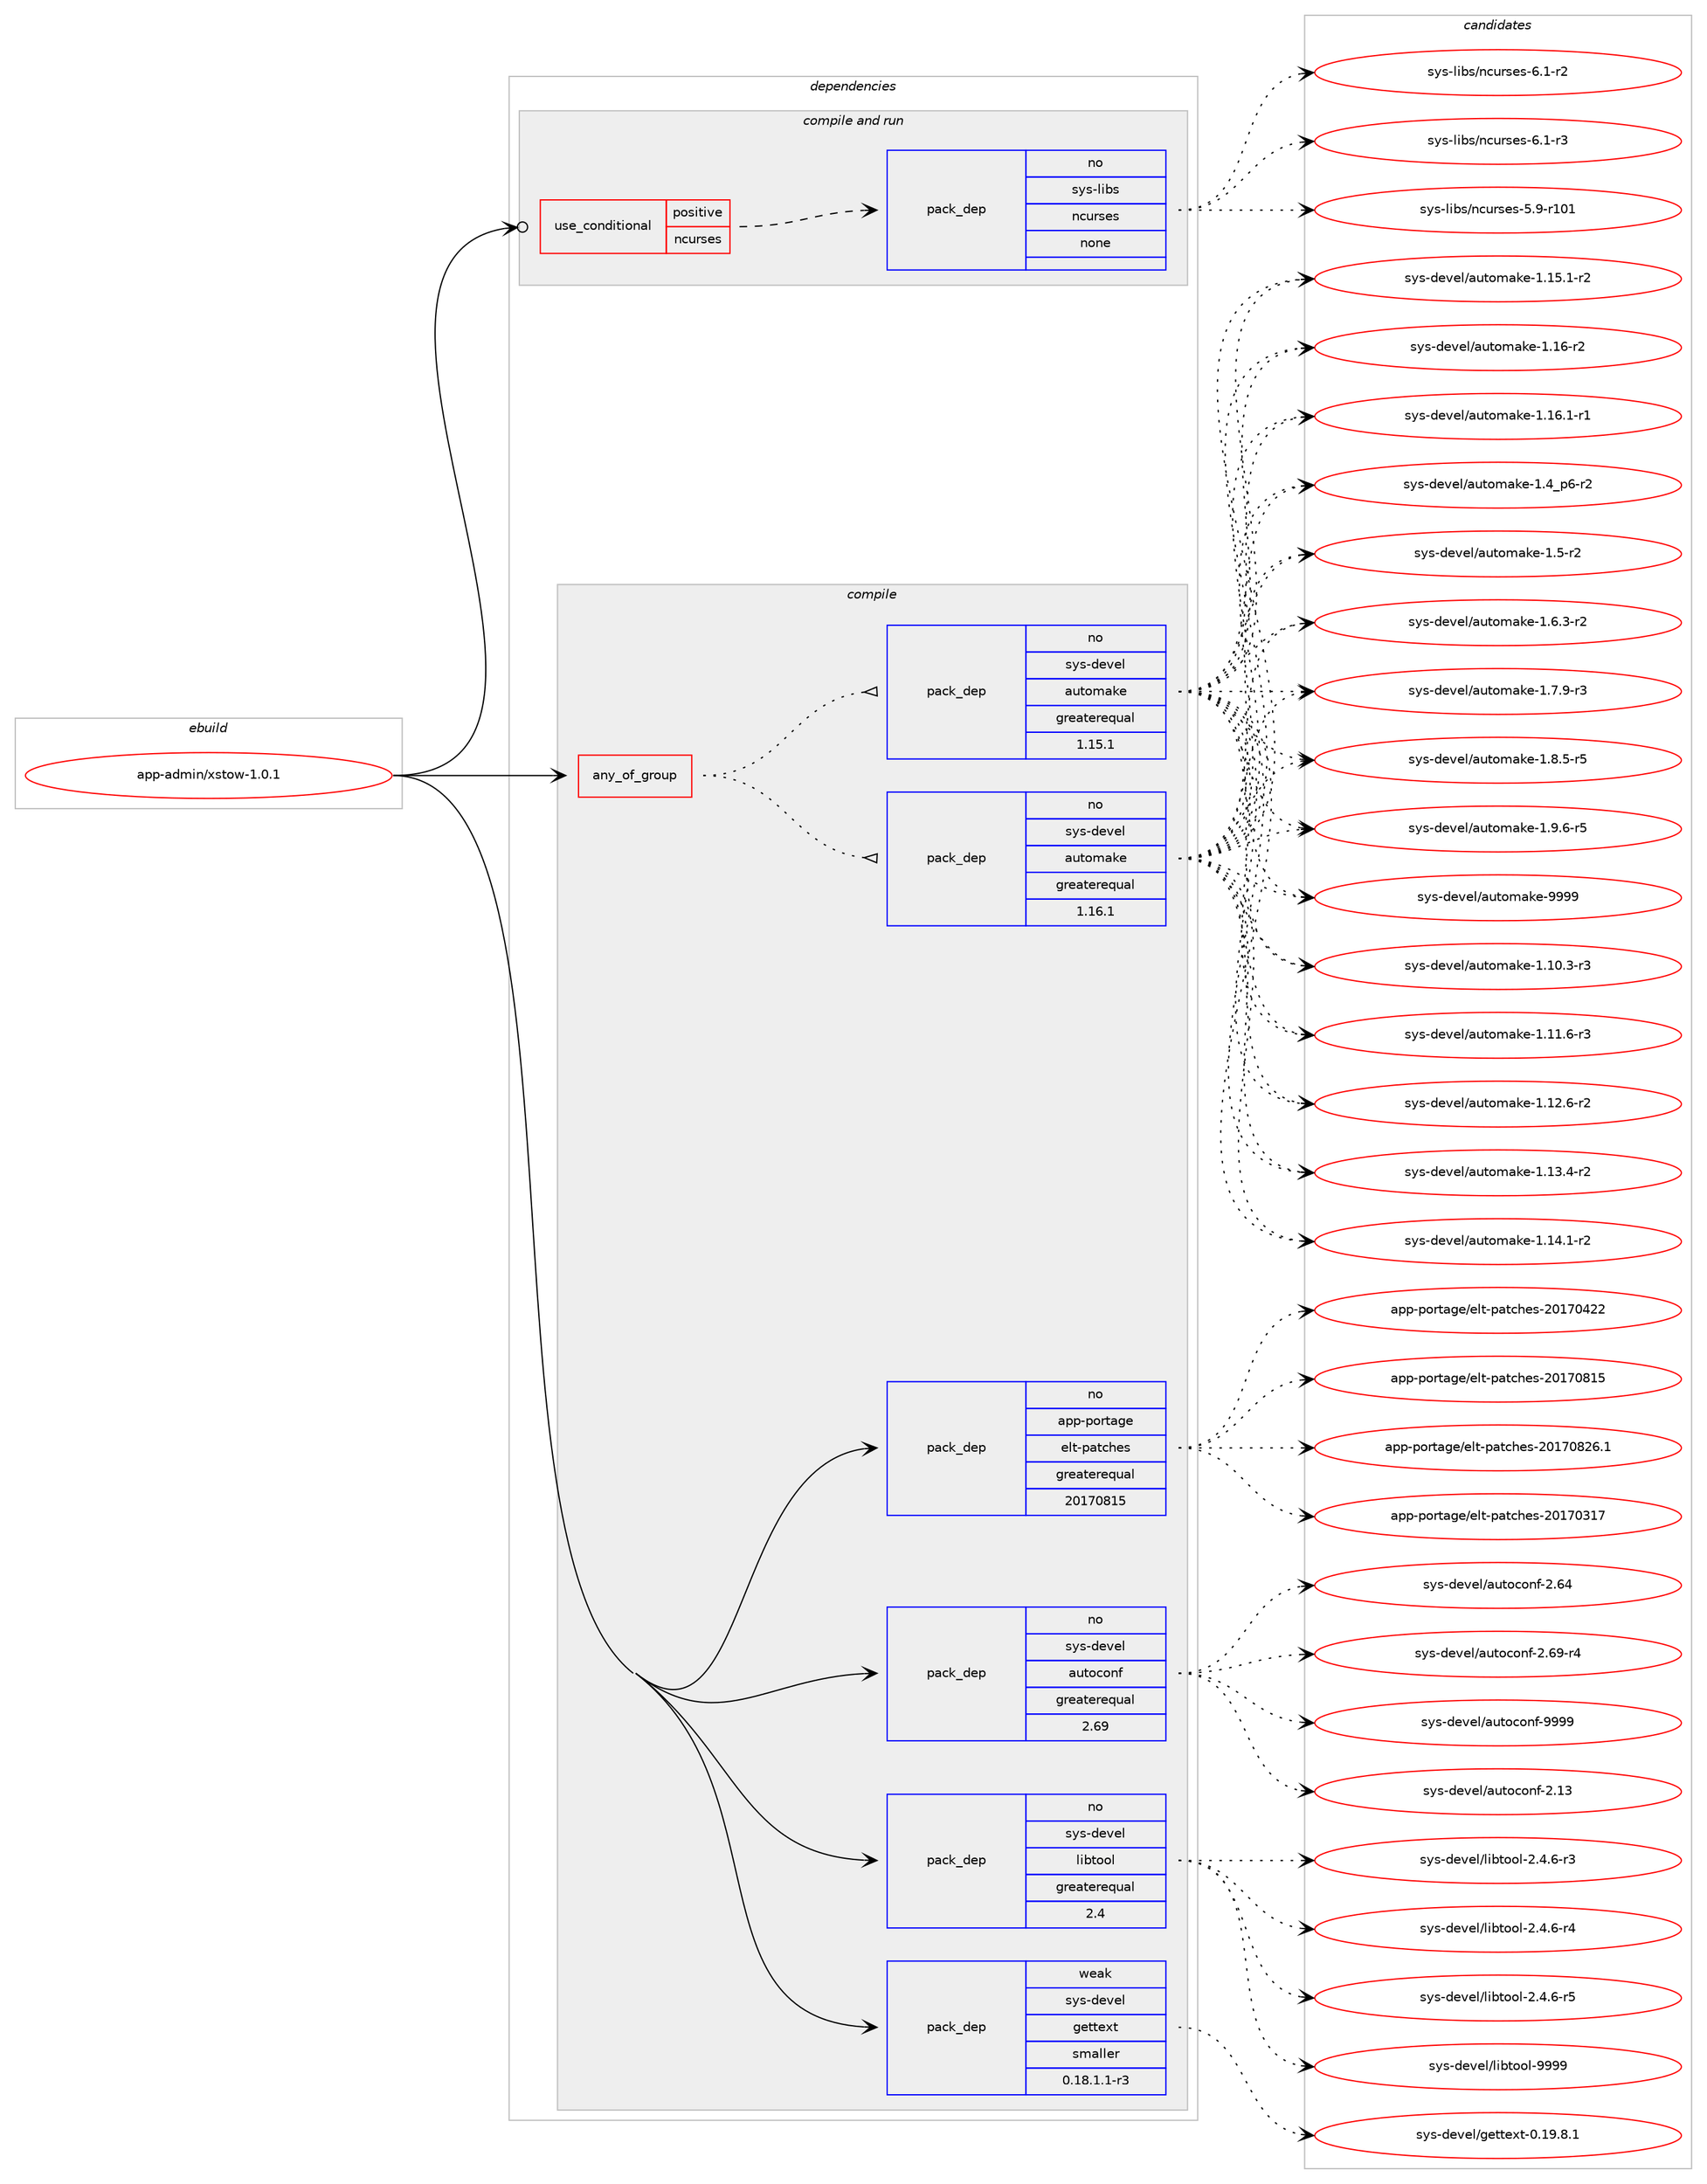 digraph prolog {

# *************
# Graph options
# *************

newrank=true;
concentrate=true;
compound=true;
graph [rankdir=LR,fontname=Helvetica,fontsize=10,ranksep=1.5];#, ranksep=2.5, nodesep=0.2];
edge  [arrowhead=vee];
node  [fontname=Helvetica,fontsize=10];

# **********
# The ebuild
# **********

subgraph cluster_leftcol {
color=gray;
rank=same;
label=<<i>ebuild</i>>;
id [label="app-admin/xstow-1.0.1", color=red, width=4, href="../app-admin/xstow-1.0.1.svg"];
}

# ****************
# The dependencies
# ****************

subgraph cluster_midcol {
color=gray;
label=<<i>dependencies</i>>;
subgraph cluster_compile {
fillcolor="#eeeeee";
style=filled;
label=<<i>compile</i>>;
subgraph any71 {
dependency1867 [label=<<TABLE BORDER="0" CELLBORDER="1" CELLSPACING="0" CELLPADDING="4"><TR><TD CELLPADDING="10">any_of_group</TD></TR></TABLE>>, shape=none, color=red];subgraph pack1493 {
dependency1868 [label=<<TABLE BORDER="0" CELLBORDER="1" CELLSPACING="0" CELLPADDING="4" WIDTH="220"><TR><TD ROWSPAN="6" CELLPADDING="30">pack_dep</TD></TR><TR><TD WIDTH="110">no</TD></TR><TR><TD>sys-devel</TD></TR><TR><TD>automake</TD></TR><TR><TD>greaterequal</TD></TR><TR><TD>1.16.1</TD></TR></TABLE>>, shape=none, color=blue];
}
dependency1867:e -> dependency1868:w [weight=20,style="dotted",arrowhead="oinv"];
subgraph pack1494 {
dependency1869 [label=<<TABLE BORDER="0" CELLBORDER="1" CELLSPACING="0" CELLPADDING="4" WIDTH="220"><TR><TD ROWSPAN="6" CELLPADDING="30">pack_dep</TD></TR><TR><TD WIDTH="110">no</TD></TR><TR><TD>sys-devel</TD></TR><TR><TD>automake</TD></TR><TR><TD>greaterequal</TD></TR><TR><TD>1.15.1</TD></TR></TABLE>>, shape=none, color=blue];
}
dependency1867:e -> dependency1869:w [weight=20,style="dotted",arrowhead="oinv"];
}
id:e -> dependency1867:w [weight=20,style="solid",arrowhead="vee"];
subgraph pack1495 {
dependency1870 [label=<<TABLE BORDER="0" CELLBORDER="1" CELLSPACING="0" CELLPADDING="4" WIDTH="220"><TR><TD ROWSPAN="6" CELLPADDING="30">pack_dep</TD></TR><TR><TD WIDTH="110">no</TD></TR><TR><TD>app-portage</TD></TR><TR><TD>elt-patches</TD></TR><TR><TD>greaterequal</TD></TR><TR><TD>20170815</TD></TR></TABLE>>, shape=none, color=blue];
}
id:e -> dependency1870:w [weight=20,style="solid",arrowhead="vee"];
subgraph pack1496 {
dependency1871 [label=<<TABLE BORDER="0" CELLBORDER="1" CELLSPACING="0" CELLPADDING="4" WIDTH="220"><TR><TD ROWSPAN="6" CELLPADDING="30">pack_dep</TD></TR><TR><TD WIDTH="110">no</TD></TR><TR><TD>sys-devel</TD></TR><TR><TD>autoconf</TD></TR><TR><TD>greaterequal</TD></TR><TR><TD>2.69</TD></TR></TABLE>>, shape=none, color=blue];
}
id:e -> dependency1871:w [weight=20,style="solid",arrowhead="vee"];
subgraph pack1497 {
dependency1872 [label=<<TABLE BORDER="0" CELLBORDER="1" CELLSPACING="0" CELLPADDING="4" WIDTH="220"><TR><TD ROWSPAN="6" CELLPADDING="30">pack_dep</TD></TR><TR><TD WIDTH="110">no</TD></TR><TR><TD>sys-devel</TD></TR><TR><TD>libtool</TD></TR><TR><TD>greaterequal</TD></TR><TR><TD>2.4</TD></TR></TABLE>>, shape=none, color=blue];
}
id:e -> dependency1872:w [weight=20,style="solid",arrowhead="vee"];
subgraph pack1498 {
dependency1873 [label=<<TABLE BORDER="0" CELLBORDER="1" CELLSPACING="0" CELLPADDING="4" WIDTH="220"><TR><TD ROWSPAN="6" CELLPADDING="30">pack_dep</TD></TR><TR><TD WIDTH="110">weak</TD></TR><TR><TD>sys-devel</TD></TR><TR><TD>gettext</TD></TR><TR><TD>smaller</TD></TR><TR><TD>0.18.1.1-r3</TD></TR></TABLE>>, shape=none, color=blue];
}
id:e -> dependency1873:w [weight=20,style="solid",arrowhead="vee"];
}
subgraph cluster_compileandrun {
fillcolor="#eeeeee";
style=filled;
label=<<i>compile and run</i>>;
subgraph cond297 {
dependency1874 [label=<<TABLE BORDER="0" CELLBORDER="1" CELLSPACING="0" CELLPADDING="4"><TR><TD ROWSPAN="3" CELLPADDING="10">use_conditional</TD></TR><TR><TD>positive</TD></TR><TR><TD>ncurses</TD></TR></TABLE>>, shape=none, color=red];
subgraph pack1499 {
dependency1875 [label=<<TABLE BORDER="0" CELLBORDER="1" CELLSPACING="0" CELLPADDING="4" WIDTH="220"><TR><TD ROWSPAN="6" CELLPADDING="30">pack_dep</TD></TR><TR><TD WIDTH="110">no</TD></TR><TR><TD>sys-libs</TD></TR><TR><TD>ncurses</TD></TR><TR><TD>none</TD></TR><TR><TD></TD></TR></TABLE>>, shape=none, color=blue];
}
dependency1874:e -> dependency1875:w [weight=20,style="dashed",arrowhead="vee"];
}
id:e -> dependency1874:w [weight=20,style="solid",arrowhead="odotvee"];
}
subgraph cluster_run {
fillcolor="#eeeeee";
style=filled;
label=<<i>run</i>>;
}
}

# **************
# The candidates
# **************

subgraph cluster_choices {
rank=same;
color=gray;
label=<<i>candidates</i>>;

subgraph choice1493 {
color=black;
nodesep=1;
choice11512111545100101118101108479711711611110997107101454946494846514511451 [label="sys-devel/automake-1.10.3-r3", color=red, width=4,href="../sys-devel/automake-1.10.3-r3.svg"];
choice11512111545100101118101108479711711611110997107101454946494946544511451 [label="sys-devel/automake-1.11.6-r3", color=red, width=4,href="../sys-devel/automake-1.11.6-r3.svg"];
choice11512111545100101118101108479711711611110997107101454946495046544511450 [label="sys-devel/automake-1.12.6-r2", color=red, width=4,href="../sys-devel/automake-1.12.6-r2.svg"];
choice11512111545100101118101108479711711611110997107101454946495146524511450 [label="sys-devel/automake-1.13.4-r2", color=red, width=4,href="../sys-devel/automake-1.13.4-r2.svg"];
choice11512111545100101118101108479711711611110997107101454946495246494511450 [label="sys-devel/automake-1.14.1-r2", color=red, width=4,href="../sys-devel/automake-1.14.1-r2.svg"];
choice11512111545100101118101108479711711611110997107101454946495346494511450 [label="sys-devel/automake-1.15.1-r2", color=red, width=4,href="../sys-devel/automake-1.15.1-r2.svg"];
choice1151211154510010111810110847971171161111099710710145494649544511450 [label="sys-devel/automake-1.16-r2", color=red, width=4,href="../sys-devel/automake-1.16-r2.svg"];
choice11512111545100101118101108479711711611110997107101454946495446494511449 [label="sys-devel/automake-1.16.1-r1", color=red, width=4,href="../sys-devel/automake-1.16.1-r1.svg"];
choice115121115451001011181011084797117116111109971071014549465295112544511450 [label="sys-devel/automake-1.4_p6-r2", color=red, width=4,href="../sys-devel/automake-1.4_p6-r2.svg"];
choice11512111545100101118101108479711711611110997107101454946534511450 [label="sys-devel/automake-1.5-r2", color=red, width=4,href="../sys-devel/automake-1.5-r2.svg"];
choice115121115451001011181011084797117116111109971071014549465446514511450 [label="sys-devel/automake-1.6.3-r2", color=red, width=4,href="../sys-devel/automake-1.6.3-r2.svg"];
choice115121115451001011181011084797117116111109971071014549465546574511451 [label="sys-devel/automake-1.7.9-r3", color=red, width=4,href="../sys-devel/automake-1.7.9-r3.svg"];
choice115121115451001011181011084797117116111109971071014549465646534511453 [label="sys-devel/automake-1.8.5-r5", color=red, width=4,href="../sys-devel/automake-1.8.5-r5.svg"];
choice115121115451001011181011084797117116111109971071014549465746544511453 [label="sys-devel/automake-1.9.6-r5", color=red, width=4,href="../sys-devel/automake-1.9.6-r5.svg"];
choice115121115451001011181011084797117116111109971071014557575757 [label="sys-devel/automake-9999", color=red, width=4,href="../sys-devel/automake-9999.svg"];
dependency1868:e -> choice11512111545100101118101108479711711611110997107101454946494846514511451:w [style=dotted,weight="100"];
dependency1868:e -> choice11512111545100101118101108479711711611110997107101454946494946544511451:w [style=dotted,weight="100"];
dependency1868:e -> choice11512111545100101118101108479711711611110997107101454946495046544511450:w [style=dotted,weight="100"];
dependency1868:e -> choice11512111545100101118101108479711711611110997107101454946495146524511450:w [style=dotted,weight="100"];
dependency1868:e -> choice11512111545100101118101108479711711611110997107101454946495246494511450:w [style=dotted,weight="100"];
dependency1868:e -> choice11512111545100101118101108479711711611110997107101454946495346494511450:w [style=dotted,weight="100"];
dependency1868:e -> choice1151211154510010111810110847971171161111099710710145494649544511450:w [style=dotted,weight="100"];
dependency1868:e -> choice11512111545100101118101108479711711611110997107101454946495446494511449:w [style=dotted,weight="100"];
dependency1868:e -> choice115121115451001011181011084797117116111109971071014549465295112544511450:w [style=dotted,weight="100"];
dependency1868:e -> choice11512111545100101118101108479711711611110997107101454946534511450:w [style=dotted,weight="100"];
dependency1868:e -> choice115121115451001011181011084797117116111109971071014549465446514511450:w [style=dotted,weight="100"];
dependency1868:e -> choice115121115451001011181011084797117116111109971071014549465546574511451:w [style=dotted,weight="100"];
dependency1868:e -> choice115121115451001011181011084797117116111109971071014549465646534511453:w [style=dotted,weight="100"];
dependency1868:e -> choice115121115451001011181011084797117116111109971071014549465746544511453:w [style=dotted,weight="100"];
dependency1868:e -> choice115121115451001011181011084797117116111109971071014557575757:w [style=dotted,weight="100"];
}
subgraph choice1494 {
color=black;
nodesep=1;
choice11512111545100101118101108479711711611110997107101454946494846514511451 [label="sys-devel/automake-1.10.3-r3", color=red, width=4,href="../sys-devel/automake-1.10.3-r3.svg"];
choice11512111545100101118101108479711711611110997107101454946494946544511451 [label="sys-devel/automake-1.11.6-r3", color=red, width=4,href="../sys-devel/automake-1.11.6-r3.svg"];
choice11512111545100101118101108479711711611110997107101454946495046544511450 [label="sys-devel/automake-1.12.6-r2", color=red, width=4,href="../sys-devel/automake-1.12.6-r2.svg"];
choice11512111545100101118101108479711711611110997107101454946495146524511450 [label="sys-devel/automake-1.13.4-r2", color=red, width=4,href="../sys-devel/automake-1.13.4-r2.svg"];
choice11512111545100101118101108479711711611110997107101454946495246494511450 [label="sys-devel/automake-1.14.1-r2", color=red, width=4,href="../sys-devel/automake-1.14.1-r2.svg"];
choice11512111545100101118101108479711711611110997107101454946495346494511450 [label="sys-devel/automake-1.15.1-r2", color=red, width=4,href="../sys-devel/automake-1.15.1-r2.svg"];
choice1151211154510010111810110847971171161111099710710145494649544511450 [label="sys-devel/automake-1.16-r2", color=red, width=4,href="../sys-devel/automake-1.16-r2.svg"];
choice11512111545100101118101108479711711611110997107101454946495446494511449 [label="sys-devel/automake-1.16.1-r1", color=red, width=4,href="../sys-devel/automake-1.16.1-r1.svg"];
choice115121115451001011181011084797117116111109971071014549465295112544511450 [label="sys-devel/automake-1.4_p6-r2", color=red, width=4,href="../sys-devel/automake-1.4_p6-r2.svg"];
choice11512111545100101118101108479711711611110997107101454946534511450 [label="sys-devel/automake-1.5-r2", color=red, width=4,href="../sys-devel/automake-1.5-r2.svg"];
choice115121115451001011181011084797117116111109971071014549465446514511450 [label="sys-devel/automake-1.6.3-r2", color=red, width=4,href="../sys-devel/automake-1.6.3-r2.svg"];
choice115121115451001011181011084797117116111109971071014549465546574511451 [label="sys-devel/automake-1.7.9-r3", color=red, width=4,href="../sys-devel/automake-1.7.9-r3.svg"];
choice115121115451001011181011084797117116111109971071014549465646534511453 [label="sys-devel/automake-1.8.5-r5", color=red, width=4,href="../sys-devel/automake-1.8.5-r5.svg"];
choice115121115451001011181011084797117116111109971071014549465746544511453 [label="sys-devel/automake-1.9.6-r5", color=red, width=4,href="../sys-devel/automake-1.9.6-r5.svg"];
choice115121115451001011181011084797117116111109971071014557575757 [label="sys-devel/automake-9999", color=red, width=4,href="../sys-devel/automake-9999.svg"];
dependency1869:e -> choice11512111545100101118101108479711711611110997107101454946494846514511451:w [style=dotted,weight="100"];
dependency1869:e -> choice11512111545100101118101108479711711611110997107101454946494946544511451:w [style=dotted,weight="100"];
dependency1869:e -> choice11512111545100101118101108479711711611110997107101454946495046544511450:w [style=dotted,weight="100"];
dependency1869:e -> choice11512111545100101118101108479711711611110997107101454946495146524511450:w [style=dotted,weight="100"];
dependency1869:e -> choice11512111545100101118101108479711711611110997107101454946495246494511450:w [style=dotted,weight="100"];
dependency1869:e -> choice11512111545100101118101108479711711611110997107101454946495346494511450:w [style=dotted,weight="100"];
dependency1869:e -> choice1151211154510010111810110847971171161111099710710145494649544511450:w [style=dotted,weight="100"];
dependency1869:e -> choice11512111545100101118101108479711711611110997107101454946495446494511449:w [style=dotted,weight="100"];
dependency1869:e -> choice115121115451001011181011084797117116111109971071014549465295112544511450:w [style=dotted,weight="100"];
dependency1869:e -> choice11512111545100101118101108479711711611110997107101454946534511450:w [style=dotted,weight="100"];
dependency1869:e -> choice115121115451001011181011084797117116111109971071014549465446514511450:w [style=dotted,weight="100"];
dependency1869:e -> choice115121115451001011181011084797117116111109971071014549465546574511451:w [style=dotted,weight="100"];
dependency1869:e -> choice115121115451001011181011084797117116111109971071014549465646534511453:w [style=dotted,weight="100"];
dependency1869:e -> choice115121115451001011181011084797117116111109971071014549465746544511453:w [style=dotted,weight="100"];
dependency1869:e -> choice115121115451001011181011084797117116111109971071014557575757:w [style=dotted,weight="100"];
}
subgraph choice1495 {
color=black;
nodesep=1;
choice97112112451121111141169710310147101108116451129711699104101115455048495548514955 [label="app-portage/elt-patches-20170317", color=red, width=4,href="../app-portage/elt-patches-20170317.svg"];
choice97112112451121111141169710310147101108116451129711699104101115455048495548525050 [label="app-portage/elt-patches-20170422", color=red, width=4,href="../app-portage/elt-patches-20170422.svg"];
choice97112112451121111141169710310147101108116451129711699104101115455048495548564953 [label="app-portage/elt-patches-20170815", color=red, width=4,href="../app-portage/elt-patches-20170815.svg"];
choice971121124511211111411697103101471011081164511297116991041011154550484955485650544649 [label="app-portage/elt-patches-20170826.1", color=red, width=4,href="../app-portage/elt-patches-20170826.1.svg"];
dependency1870:e -> choice97112112451121111141169710310147101108116451129711699104101115455048495548514955:w [style=dotted,weight="100"];
dependency1870:e -> choice97112112451121111141169710310147101108116451129711699104101115455048495548525050:w [style=dotted,weight="100"];
dependency1870:e -> choice97112112451121111141169710310147101108116451129711699104101115455048495548564953:w [style=dotted,weight="100"];
dependency1870:e -> choice971121124511211111411697103101471011081164511297116991041011154550484955485650544649:w [style=dotted,weight="100"];
}
subgraph choice1496 {
color=black;
nodesep=1;
choice115121115451001011181011084797117116111991111101024550464951 [label="sys-devel/autoconf-2.13", color=red, width=4,href="../sys-devel/autoconf-2.13.svg"];
choice115121115451001011181011084797117116111991111101024550465452 [label="sys-devel/autoconf-2.64", color=red, width=4,href="../sys-devel/autoconf-2.64.svg"];
choice1151211154510010111810110847971171161119911111010245504654574511452 [label="sys-devel/autoconf-2.69-r4", color=red, width=4,href="../sys-devel/autoconf-2.69-r4.svg"];
choice115121115451001011181011084797117116111991111101024557575757 [label="sys-devel/autoconf-9999", color=red, width=4,href="../sys-devel/autoconf-9999.svg"];
dependency1871:e -> choice115121115451001011181011084797117116111991111101024550464951:w [style=dotted,weight="100"];
dependency1871:e -> choice115121115451001011181011084797117116111991111101024550465452:w [style=dotted,weight="100"];
dependency1871:e -> choice1151211154510010111810110847971171161119911111010245504654574511452:w [style=dotted,weight="100"];
dependency1871:e -> choice115121115451001011181011084797117116111991111101024557575757:w [style=dotted,weight="100"];
}
subgraph choice1497 {
color=black;
nodesep=1;
choice1151211154510010111810110847108105981161111111084550465246544511451 [label="sys-devel/libtool-2.4.6-r3", color=red, width=4,href="../sys-devel/libtool-2.4.6-r3.svg"];
choice1151211154510010111810110847108105981161111111084550465246544511452 [label="sys-devel/libtool-2.4.6-r4", color=red, width=4,href="../sys-devel/libtool-2.4.6-r4.svg"];
choice1151211154510010111810110847108105981161111111084550465246544511453 [label="sys-devel/libtool-2.4.6-r5", color=red, width=4,href="../sys-devel/libtool-2.4.6-r5.svg"];
choice1151211154510010111810110847108105981161111111084557575757 [label="sys-devel/libtool-9999", color=red, width=4,href="../sys-devel/libtool-9999.svg"];
dependency1872:e -> choice1151211154510010111810110847108105981161111111084550465246544511451:w [style=dotted,weight="100"];
dependency1872:e -> choice1151211154510010111810110847108105981161111111084550465246544511452:w [style=dotted,weight="100"];
dependency1872:e -> choice1151211154510010111810110847108105981161111111084550465246544511453:w [style=dotted,weight="100"];
dependency1872:e -> choice1151211154510010111810110847108105981161111111084557575757:w [style=dotted,weight="100"];
}
subgraph choice1498 {
color=black;
nodesep=1;
choice1151211154510010111810110847103101116116101120116454846495746564649 [label="sys-devel/gettext-0.19.8.1", color=red, width=4,href="../sys-devel/gettext-0.19.8.1.svg"];
dependency1873:e -> choice1151211154510010111810110847103101116116101120116454846495746564649:w [style=dotted,weight="100"];
}
subgraph choice1499 {
color=black;
nodesep=1;
choice115121115451081059811547110991171141151011154553465745114494849 [label="sys-libs/ncurses-5.9-r101", color=red, width=4,href="../sys-libs/ncurses-5.9-r101.svg"];
choice11512111545108105981154711099117114115101115455446494511450 [label="sys-libs/ncurses-6.1-r2", color=red, width=4,href="../sys-libs/ncurses-6.1-r2.svg"];
choice11512111545108105981154711099117114115101115455446494511451 [label="sys-libs/ncurses-6.1-r3", color=red, width=4,href="../sys-libs/ncurses-6.1-r3.svg"];
dependency1875:e -> choice115121115451081059811547110991171141151011154553465745114494849:w [style=dotted,weight="100"];
dependency1875:e -> choice11512111545108105981154711099117114115101115455446494511450:w [style=dotted,weight="100"];
dependency1875:e -> choice11512111545108105981154711099117114115101115455446494511451:w [style=dotted,weight="100"];
}
}

}
